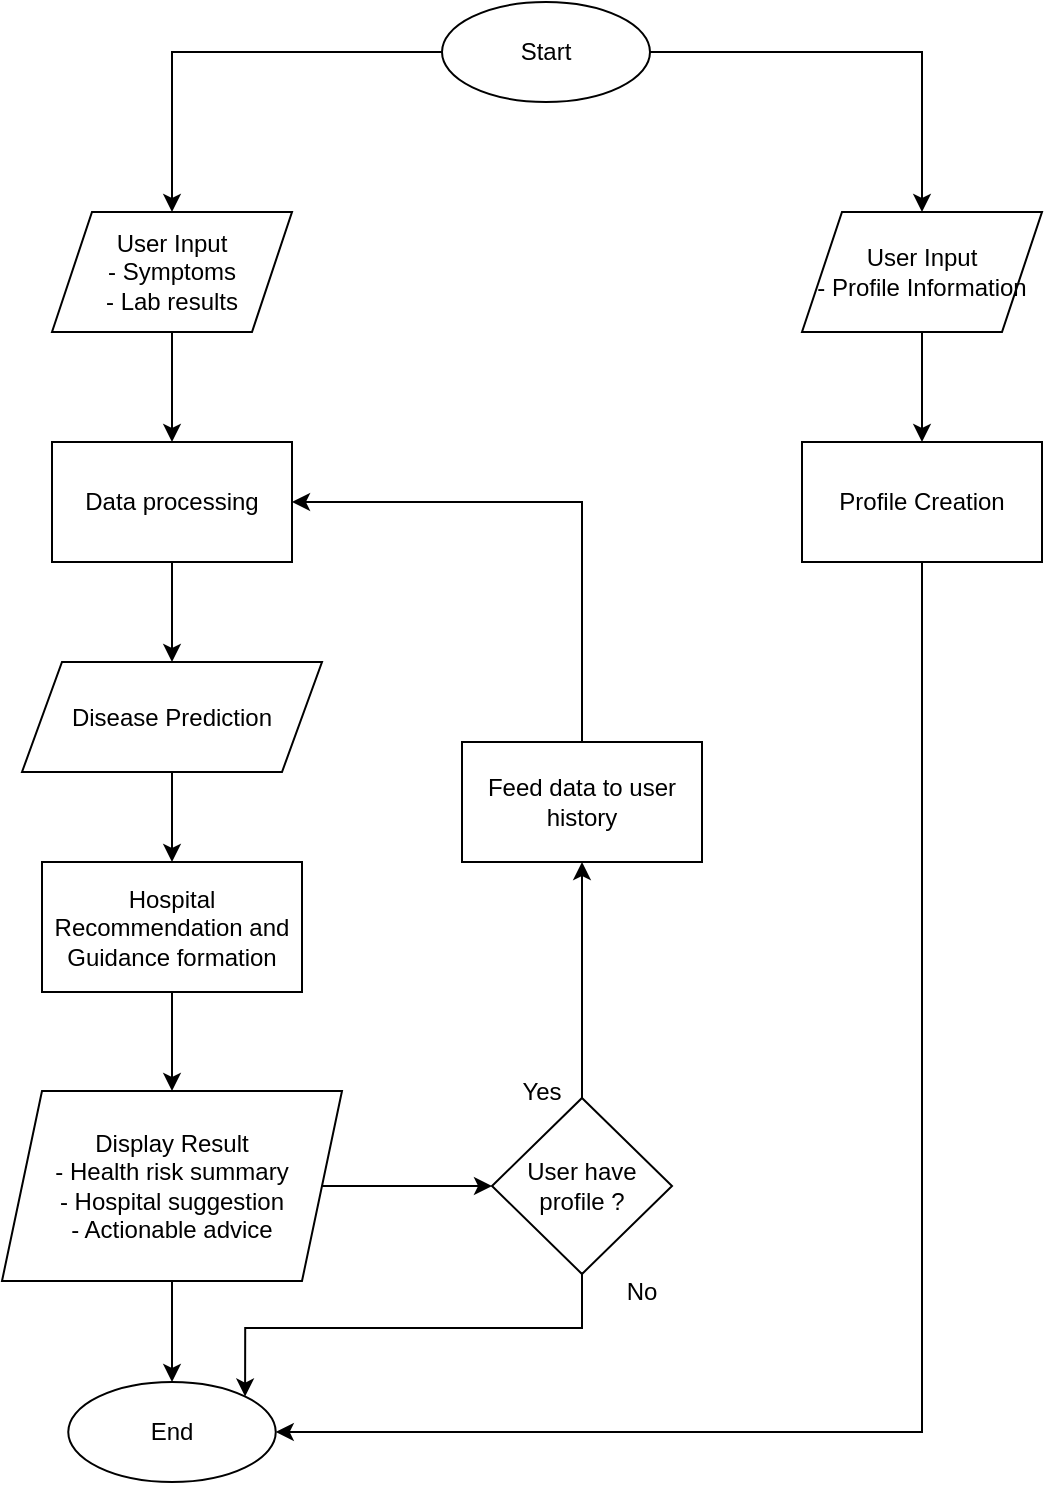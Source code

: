 <mxfile version="26.0.4">
  <diagram id="C5RBs43oDa-KdzZeNtuy" name="Page-1">
    <mxGraphModel dx="1100" dy="553" grid="1" gridSize="10" guides="1" tooltips="1" connect="1" arrows="1" fold="1" page="1" pageScale="1" pageWidth="827" pageHeight="1169" math="0" shadow="0">
      <root>
        <mxCell id="WIyWlLk6GJQsqaUBKTNV-0" />
        <mxCell id="WIyWlLk6GJQsqaUBKTNV-1" parent="WIyWlLk6GJQsqaUBKTNV-0" />
        <mxCell id="TETJtV4ih2mq-wsXNBXI-4" value="" style="edgeStyle=orthogonalEdgeStyle;rounded=0;orthogonalLoop=1;jettySize=auto;html=1;" edge="1" parent="WIyWlLk6GJQsqaUBKTNV-1" source="TETJtV4ih2mq-wsXNBXI-0" target="TETJtV4ih2mq-wsXNBXI-3">
          <mxGeometry relative="1" as="geometry" />
        </mxCell>
        <mxCell id="TETJtV4ih2mq-wsXNBXI-16" value="" style="edgeStyle=orthogonalEdgeStyle;rounded=0;orthogonalLoop=1;jettySize=auto;html=1;" edge="1" parent="WIyWlLk6GJQsqaUBKTNV-1" source="TETJtV4ih2mq-wsXNBXI-0" target="TETJtV4ih2mq-wsXNBXI-15">
          <mxGeometry relative="1" as="geometry" />
        </mxCell>
        <mxCell id="TETJtV4ih2mq-wsXNBXI-0" value="Start" style="ellipse;whiteSpace=wrap;html=1;" vertex="1" parent="WIyWlLk6GJQsqaUBKTNV-1">
          <mxGeometry x="390" y="40" width="104" height="50" as="geometry" />
        </mxCell>
        <mxCell id="TETJtV4ih2mq-wsXNBXI-18" value="" style="edgeStyle=orthogonalEdgeStyle;rounded=0;orthogonalLoop=1;jettySize=auto;html=1;" edge="1" parent="WIyWlLk6GJQsqaUBKTNV-1" source="TETJtV4ih2mq-wsXNBXI-3" target="TETJtV4ih2mq-wsXNBXI-5">
          <mxGeometry relative="1" as="geometry" />
        </mxCell>
        <mxCell id="TETJtV4ih2mq-wsXNBXI-3" value="&lt;div&gt;User Input&lt;/div&gt;&lt;div&gt;- Symptoms&lt;/div&gt;&lt;div&gt;- Lab results&lt;br&gt;&lt;/div&gt;" style="shape=parallelogram;perimeter=parallelogramPerimeter;whiteSpace=wrap;html=1;fixedSize=1;" vertex="1" parent="WIyWlLk6GJQsqaUBKTNV-1">
          <mxGeometry x="195" y="145" width="120" height="60" as="geometry" />
        </mxCell>
        <mxCell id="TETJtV4ih2mq-wsXNBXI-10" value="" style="edgeStyle=orthogonalEdgeStyle;rounded=0;orthogonalLoop=1;jettySize=auto;html=1;" edge="1" parent="WIyWlLk6GJQsqaUBKTNV-1" source="TETJtV4ih2mq-wsXNBXI-5" target="TETJtV4ih2mq-wsXNBXI-9">
          <mxGeometry relative="1" as="geometry" />
        </mxCell>
        <mxCell id="TETJtV4ih2mq-wsXNBXI-5" value="Data processing" style="whiteSpace=wrap;html=1;" vertex="1" parent="WIyWlLk6GJQsqaUBKTNV-1">
          <mxGeometry x="195" y="260" width="120" height="60" as="geometry" />
        </mxCell>
        <mxCell id="TETJtV4ih2mq-wsXNBXI-12" value="" style="edgeStyle=orthogonalEdgeStyle;rounded=0;orthogonalLoop=1;jettySize=auto;html=1;" edge="1" parent="WIyWlLk6GJQsqaUBKTNV-1" source="TETJtV4ih2mq-wsXNBXI-9" target="TETJtV4ih2mq-wsXNBXI-11">
          <mxGeometry relative="1" as="geometry" />
        </mxCell>
        <mxCell id="TETJtV4ih2mq-wsXNBXI-9" value="Disease Prediction" style="shape=parallelogram;perimeter=parallelogramPerimeter;whiteSpace=wrap;html=1;fixedSize=1;" vertex="1" parent="WIyWlLk6GJQsqaUBKTNV-1">
          <mxGeometry x="180" y="370" width="150" height="55" as="geometry" />
        </mxCell>
        <mxCell id="TETJtV4ih2mq-wsXNBXI-14" value="" style="edgeStyle=orthogonalEdgeStyle;rounded=0;orthogonalLoop=1;jettySize=auto;html=1;" edge="1" parent="WIyWlLk6GJQsqaUBKTNV-1" source="TETJtV4ih2mq-wsXNBXI-11" target="TETJtV4ih2mq-wsXNBXI-13">
          <mxGeometry relative="1" as="geometry" />
        </mxCell>
        <mxCell id="TETJtV4ih2mq-wsXNBXI-11" value="Hospital Recommendation and Guidance formation" style="whiteSpace=wrap;html=1;" vertex="1" parent="WIyWlLk6GJQsqaUBKTNV-1">
          <mxGeometry x="190" y="470" width="130" height="65" as="geometry" />
        </mxCell>
        <mxCell id="TETJtV4ih2mq-wsXNBXI-22" value="" style="edgeStyle=orthogonalEdgeStyle;rounded=0;orthogonalLoop=1;jettySize=auto;html=1;" edge="1" parent="WIyWlLk6GJQsqaUBKTNV-1" source="TETJtV4ih2mq-wsXNBXI-13" target="TETJtV4ih2mq-wsXNBXI-21">
          <mxGeometry relative="1" as="geometry" />
        </mxCell>
        <mxCell id="TETJtV4ih2mq-wsXNBXI-27" value="" style="edgeStyle=orthogonalEdgeStyle;rounded=0;orthogonalLoop=1;jettySize=auto;html=1;" edge="1" parent="WIyWlLk6GJQsqaUBKTNV-1" source="TETJtV4ih2mq-wsXNBXI-13" target="TETJtV4ih2mq-wsXNBXI-26">
          <mxGeometry relative="1" as="geometry" />
        </mxCell>
        <mxCell id="TETJtV4ih2mq-wsXNBXI-13" value="&lt;div&gt;Display Result&lt;/div&gt;&lt;div&gt;- Health risk summary&lt;/div&gt;&lt;div&gt;- Hospital suggestion&lt;/div&gt;&lt;div&gt;- Actionable advice&lt;br&gt;&lt;/div&gt;" style="shape=parallelogram;perimeter=parallelogramPerimeter;whiteSpace=wrap;html=1;fixedSize=1;" vertex="1" parent="WIyWlLk6GJQsqaUBKTNV-1">
          <mxGeometry x="170" y="584.5" width="170" height="95" as="geometry" />
        </mxCell>
        <mxCell id="TETJtV4ih2mq-wsXNBXI-20" value="" style="edgeStyle=orthogonalEdgeStyle;rounded=0;orthogonalLoop=1;jettySize=auto;html=1;" edge="1" parent="WIyWlLk6GJQsqaUBKTNV-1" source="TETJtV4ih2mq-wsXNBXI-15" target="TETJtV4ih2mq-wsXNBXI-19">
          <mxGeometry relative="1" as="geometry" />
        </mxCell>
        <mxCell id="TETJtV4ih2mq-wsXNBXI-15" value="&lt;div&gt;User Input&lt;/div&gt;&lt;div&gt;- Profile Information &lt;br&gt;&lt;/div&gt;" style="shape=parallelogram;perimeter=parallelogramPerimeter;whiteSpace=wrap;html=1;fixedSize=1;" vertex="1" parent="WIyWlLk6GJQsqaUBKTNV-1">
          <mxGeometry x="570" y="145" width="120" height="60" as="geometry" />
        </mxCell>
        <mxCell id="TETJtV4ih2mq-wsXNBXI-28" style="edgeStyle=orthogonalEdgeStyle;rounded=0;orthogonalLoop=1;jettySize=auto;html=1;exitX=0.5;exitY=1;exitDx=0;exitDy=0;entryX=1;entryY=0.5;entryDx=0;entryDy=0;" edge="1" parent="WIyWlLk6GJQsqaUBKTNV-1" source="TETJtV4ih2mq-wsXNBXI-19" target="TETJtV4ih2mq-wsXNBXI-26">
          <mxGeometry relative="1" as="geometry" />
        </mxCell>
        <mxCell id="TETJtV4ih2mq-wsXNBXI-19" value="Profile Creation" style="whiteSpace=wrap;html=1;" vertex="1" parent="WIyWlLk6GJQsqaUBKTNV-1">
          <mxGeometry x="570" y="260" width="120" height="60" as="geometry" />
        </mxCell>
        <mxCell id="TETJtV4ih2mq-wsXNBXI-24" value="" style="edgeStyle=orthogonalEdgeStyle;rounded=0;orthogonalLoop=1;jettySize=auto;html=1;" edge="1" parent="WIyWlLk6GJQsqaUBKTNV-1" source="TETJtV4ih2mq-wsXNBXI-21" target="TETJtV4ih2mq-wsXNBXI-23">
          <mxGeometry relative="1" as="geometry" />
        </mxCell>
        <mxCell id="TETJtV4ih2mq-wsXNBXI-29" style="edgeStyle=orthogonalEdgeStyle;rounded=0;orthogonalLoop=1;jettySize=auto;html=1;exitX=0.5;exitY=1;exitDx=0;exitDy=0;entryX=1;entryY=0;entryDx=0;entryDy=0;" edge="1" parent="WIyWlLk6GJQsqaUBKTNV-1" source="TETJtV4ih2mq-wsXNBXI-21" target="TETJtV4ih2mq-wsXNBXI-26">
          <mxGeometry relative="1" as="geometry" />
        </mxCell>
        <mxCell id="TETJtV4ih2mq-wsXNBXI-21" value="User have profile ? " style="rhombus;whiteSpace=wrap;html=1;" vertex="1" parent="WIyWlLk6GJQsqaUBKTNV-1">
          <mxGeometry x="415" y="588" width="90" height="88" as="geometry" />
        </mxCell>
        <mxCell id="TETJtV4ih2mq-wsXNBXI-25" style="edgeStyle=orthogonalEdgeStyle;rounded=0;orthogonalLoop=1;jettySize=auto;html=1;exitX=0.5;exitY=0;exitDx=0;exitDy=0;entryX=1;entryY=0.5;entryDx=0;entryDy=0;" edge="1" parent="WIyWlLk6GJQsqaUBKTNV-1" source="TETJtV4ih2mq-wsXNBXI-23" target="TETJtV4ih2mq-wsXNBXI-5">
          <mxGeometry relative="1" as="geometry" />
        </mxCell>
        <mxCell id="TETJtV4ih2mq-wsXNBXI-23" value="Feed data to user history" style="whiteSpace=wrap;html=1;" vertex="1" parent="WIyWlLk6GJQsqaUBKTNV-1">
          <mxGeometry x="400" y="410" width="120" height="60" as="geometry" />
        </mxCell>
        <mxCell id="TETJtV4ih2mq-wsXNBXI-26" value="End" style="ellipse;whiteSpace=wrap;html=1;" vertex="1" parent="WIyWlLk6GJQsqaUBKTNV-1">
          <mxGeometry x="203.13" y="730" width="103.75" height="50" as="geometry" />
        </mxCell>
        <mxCell id="TETJtV4ih2mq-wsXNBXI-30" value="Yes" style="text;strokeColor=none;align=center;fillColor=none;html=1;verticalAlign=middle;whiteSpace=wrap;rounded=0;" vertex="1" parent="WIyWlLk6GJQsqaUBKTNV-1">
          <mxGeometry x="410" y="570" width="60" height="30" as="geometry" />
        </mxCell>
        <mxCell id="TETJtV4ih2mq-wsXNBXI-31" value="No" style="text;strokeColor=none;align=center;fillColor=none;html=1;verticalAlign=middle;whiteSpace=wrap;rounded=0;" vertex="1" parent="WIyWlLk6GJQsqaUBKTNV-1">
          <mxGeometry x="460" y="670" width="60" height="30" as="geometry" />
        </mxCell>
      </root>
    </mxGraphModel>
  </diagram>
</mxfile>
